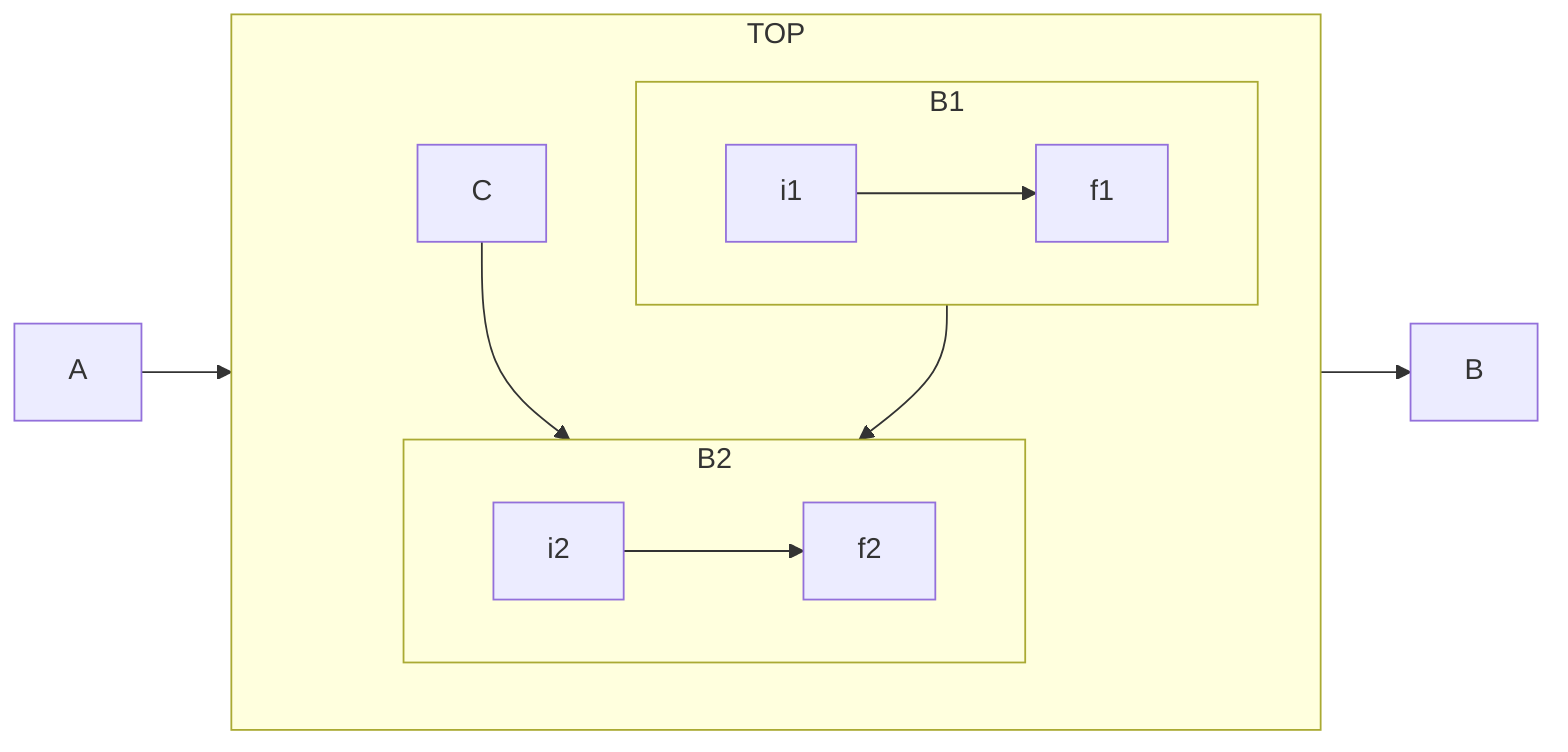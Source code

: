 flowchart LR
  subgraph TOP
    direction TB
    subgraph B1
        direction LR
        i1 --> f1
    end
    subgraph B2
        direction LR
        i2 --> f2
    end
    C --> B2
  end
  A --> TOP --> B
  B1 --> B2
